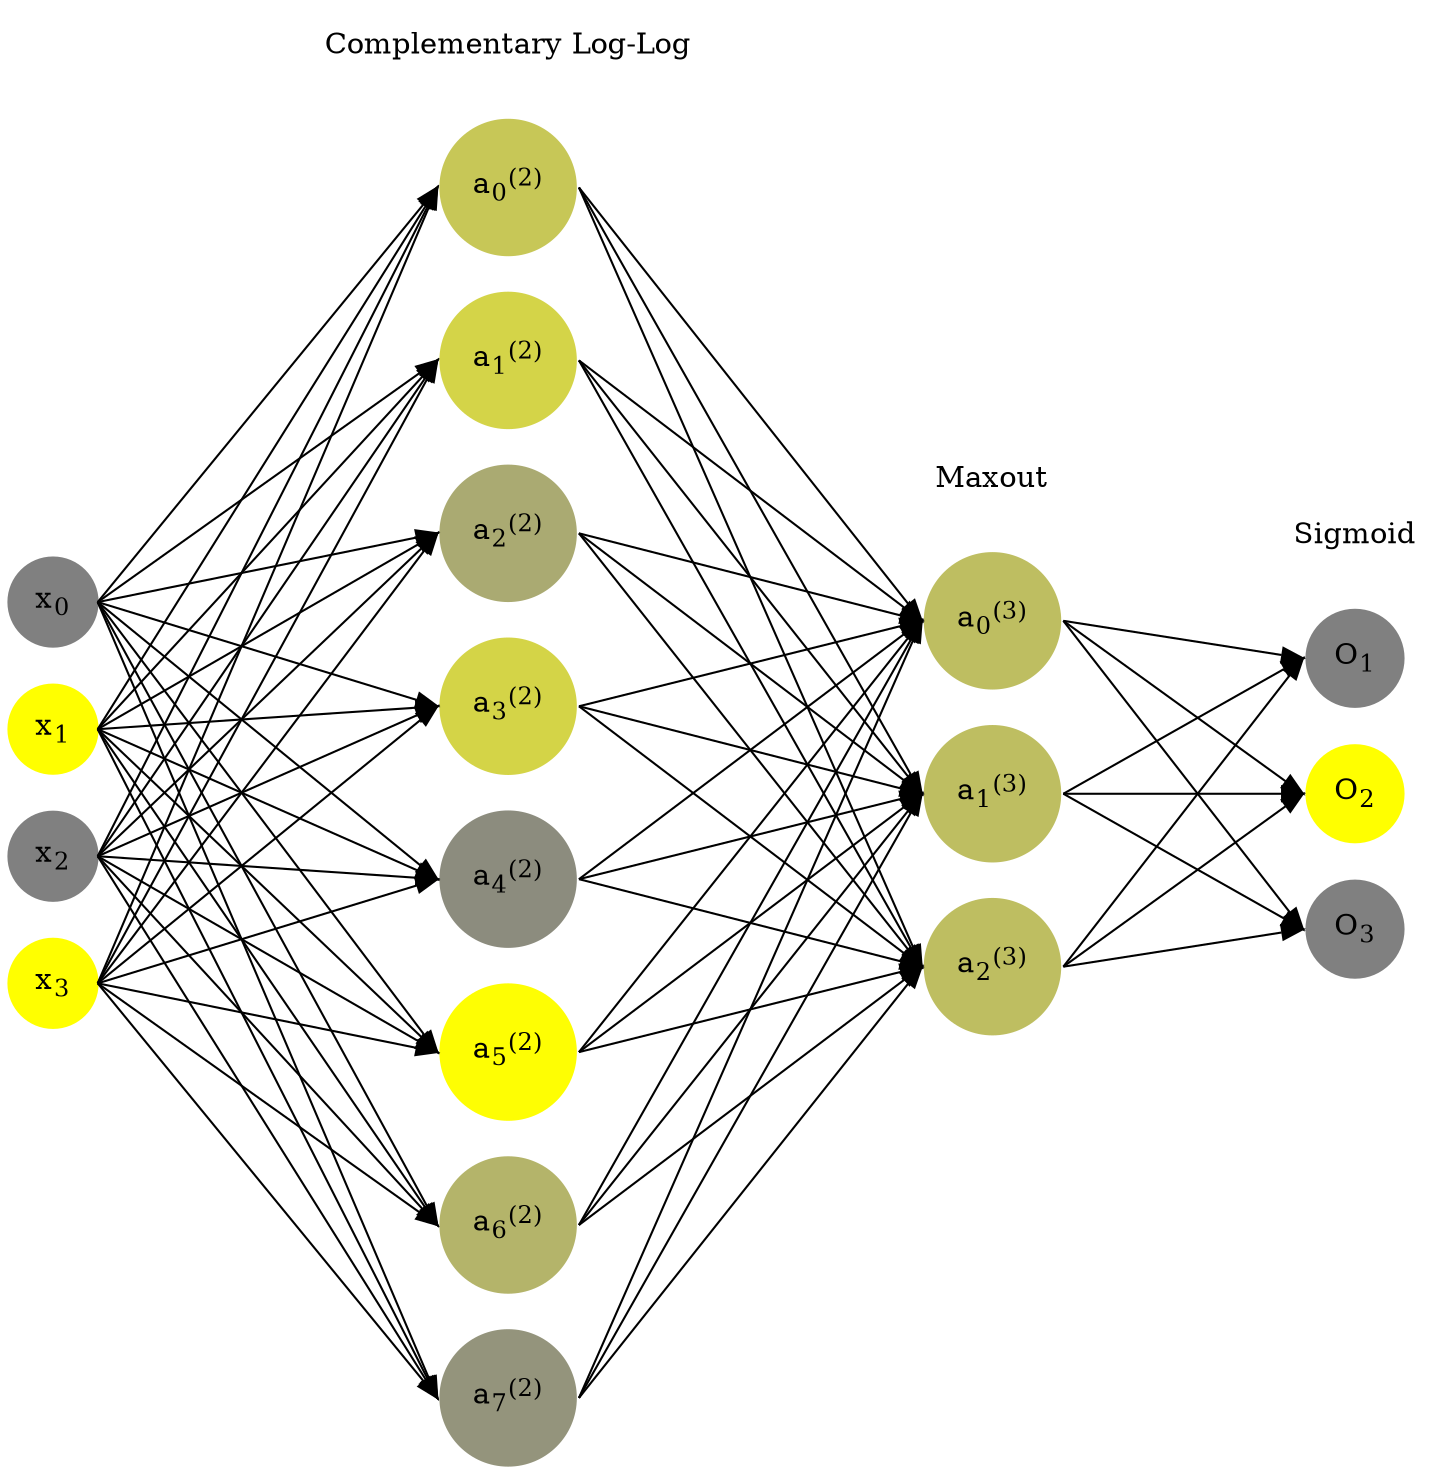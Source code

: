 digraph G {
	rankdir = LR;
	splines=false;
	edge[style=invis];
	ranksep= 1.4;
	{
	node [shape=circle, color="0.1667, 0.0, 0.5", style=filled, fillcolor="0.1667, 0.0, 0.5"];
	x0 [label=<x<sub>0</sub>>];
	}
	{
	node [shape=circle, color="0.1667, 1.0, 1.0", style=filled, fillcolor="0.1667, 1.0, 1.0"];
	x1 [label=<x<sub>1</sub>>];
	}
	{
	node [shape=circle, color="0.1667, 0.0, 0.5", style=filled, fillcolor="0.1667, 0.0, 0.5"];
	x2 [label=<x<sub>2</sub>>];
	}
	{
	node [shape=circle, color="0.1667, 1.0, 1.0", style=filled, fillcolor="0.1667, 1.0, 1.0"];
	x3 [label=<x<sub>3</sub>>];
	}
	{
	node [shape=circle, color="0.1667, 0.562063, 0.781031", style=filled, fillcolor="0.1667, 0.562063, 0.781031"];
	a02 [label=<a<sub>0</sub><sup>(2)</sup>>];
	}
	{
	node [shape=circle, color="0.1667, 0.657744, 0.828872", style=filled, fillcolor="0.1667, 0.657744, 0.828872"];
	a12 [label=<a<sub>1</sub><sup>(2)</sup>>];
	}
	{
	node [shape=circle, color="0.1667, 0.329817, 0.664909", style=filled, fillcolor="0.1667, 0.329817, 0.664909"];
	a22 [label=<a<sub>2</sub><sup>(2)</sup>>];
	}
	{
	node [shape=circle, color="0.1667, 0.663679, 0.831840", style=filled, fillcolor="0.1667, 0.663679, 0.831840"];
	a32 [label=<a<sub>3</sub><sup>(2)</sup>>];
	}
	{
	node [shape=circle, color="0.1667, 0.096884, 0.548442", style=filled, fillcolor="0.1667, 0.096884, 0.548442"];
	a42 [label=<a<sub>4</sub><sup>(2)</sup>>];
	}
	{
	node [shape=circle, color="0.1667, 0.987956, 0.993978", style=filled, fillcolor="0.1667, 0.987956, 0.993978"];
	a52 [label=<a<sub>5</sub><sup>(2)</sup>>];
	}
	{
	node [shape=circle, color="0.1667, 0.407408, 0.703704", style=filled, fillcolor="0.1667, 0.407408, 0.703704"];
	a62 [label=<a<sub>6</sub><sup>(2)</sup>>];
	}
	{
	node [shape=circle, color="0.1667, 0.162427, 0.581213", style=filled, fillcolor="0.1667, 0.162427, 0.581213"];
	a72 [label=<a<sub>7</sub><sup>(2)</sup>>];
	}
	{
	node [shape=circle, color="0.1667, 0.485021, 0.742510", style=filled, fillcolor="0.1667, 0.485021, 0.742510"];
	a03 [label=<a<sub>0</sub><sup>(3)</sup>>];
	}
	{
	node [shape=circle, color="0.1667, 0.485021, 0.742510", style=filled, fillcolor="0.1667, 0.485021, 0.742510"];
	a13 [label=<a<sub>1</sub><sup>(3)</sup>>];
	}
	{
	node [shape=circle, color="0.1667, 0.485021, 0.742510", style=filled, fillcolor="0.1667, 0.485021, 0.742510"];
	a23 [label=<a<sub>2</sub><sup>(3)</sup>>];
	}
	{
	node [shape=circle, color="0.1667, 0.0, 0.5", style=filled, fillcolor="0.1667, 0.0, 0.5"];
	O1 [label=<O<sub>1</sub>>];
	}
	{
	node [shape=circle, color="0.1667, 1.0, 1.0", style=filled, fillcolor="0.1667, 1.0, 1.0"];
	O2 [label=<O<sub>2</sub>>];
	}
	{
	node [shape=circle, color="0.1667, 0.0, 0.5", style=filled, fillcolor="0.1667, 0.0, 0.5"];
	O3 [label=<O<sub>3</sub>>];
	}
	{
	rank=same;
	x0->x1->x2->x3;
	}
	{
	rank=same;
	a02->a12->a22->a32->a42->a52->a62->a72;
	}
	{
	rank=same;
	a03->a13->a23;
	}
	{
	rank=same;
	O1->O2->O3;
	}
	l1 [shape=plaintext,label="Complementary Log-Log"];
	l1->a02;
	{rank=same; l1;a02};
	l2 [shape=plaintext,label="Maxout"];
	l2->a03;
	{rank=same; l2;a03};
	l3 [shape=plaintext,label="Sigmoid"];
	l3->O1;
	{rank=same; l3;O1};
edge[style=solid, tailport=e, headport=w];
	{x0;x1;x2;x3} -> {a02;a12;a22;a32;a42;a52;a62;a72};
	{a02;a12;a22;a32;a42;a52;a62;a72} -> {a03;a13;a23};
	{a03;a13;a23} -> {O1,O2,O3};
}